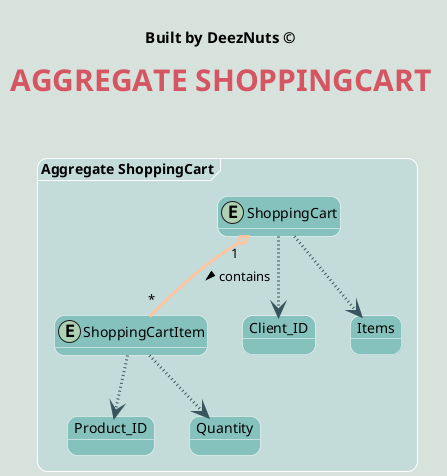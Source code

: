 @startuml

@startuml
hide methods
' ======= layout =========
skinparam backgroundColor #d7e2dd
skinparam titleBorderRoundCorner 15
skinparam titleFontSize 30
skinparam classAttributeIconSize 0
skinparam titleFontName Arial Black
skinparam titleFontColor #d55563

skinparam packageBackgroundColor #C3DBD9
skinparam packageBorderColor #
skinparam packageBorderThickness 40

skinparam roundcorner 20
skinparam stereotypeCBackgroundColor #e0a2a4
skinparam arrowThickness 3

skinparam class {
ArrowColor ffc5a1
BorderColor White
BackgroundColor #86c2bd
}

skinparam object {
ArrowColor ffc5a1
BorderColor White
BackgroundColor #86c2bd
}

' ======= title =========
center header


<font color=Black size=15><b>Built by DeezNuts ©</font>
endheader
title <b>AGGREGATE SHOPPINGCART\n

' ======= aggregates =========

package "Aggregate ShoppingCart" <<Frame>> {
    entity ShoppingCartItem{
    }

    entity ShoppingCart{
    }

    object Product_ID
    object Quantity
    object Client_ID
    object Items

    ShoppingCartItem -down[dotted,#38555F]-> Product_ID
    ShoppingCartItem -down[dotted,#38555F]-> Quantity

    ShoppingCart -down[dotted,#38555F]-> Client_ID
    ShoppingCart -down[dotted,#38555F]-> Items

    ShoppingCart "1" o-- "*" ShoppingCartItem : contains >
}


@enduml